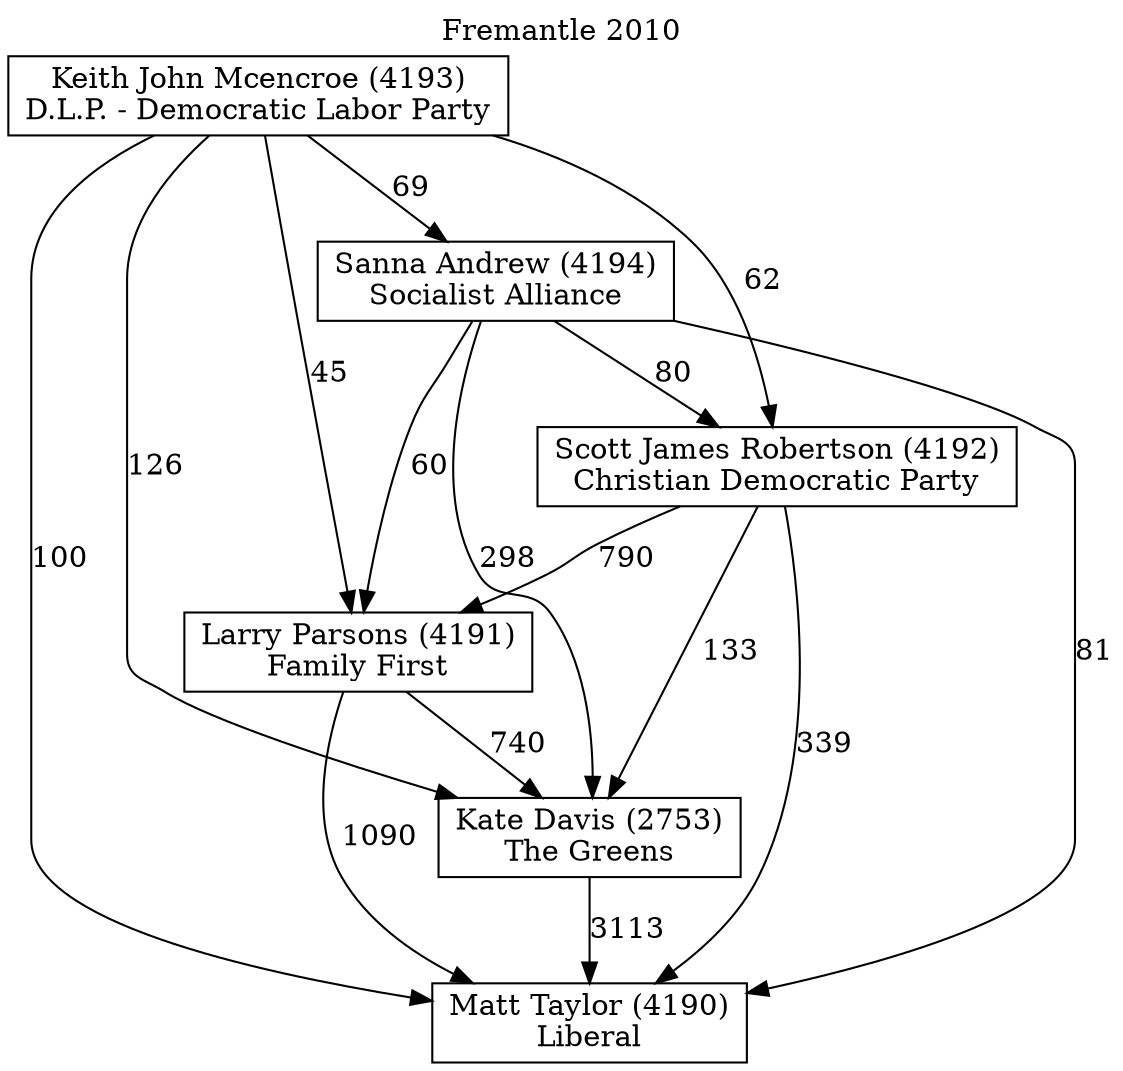 // House preference flow
digraph "Matt Taylor (4190)_Fremantle_2010" {
	graph [label="Fremantle 2010" labelloc=t mclimit=2]
	node [shape=box]
	"Matt Taylor (4190)" [label="Matt Taylor (4190)
Liberal"]
	"Kate Davis (2753)" [label="Kate Davis (2753)
The Greens"]
	"Larry Parsons (4191)" [label="Larry Parsons (4191)
Family First"]
	"Scott James Robertson (4192)" [label="Scott James Robertson (4192)
Christian Democratic Party"]
	"Sanna Andrew (4194)" [label="Sanna Andrew (4194)
Socialist Alliance"]
	"Keith John Mcencroe (4193)" [label="Keith John Mcencroe (4193)
D.L.P. - Democratic Labor Party"]
	"Kate Davis (2753)" -> "Matt Taylor (4190)" [label=3113]
	"Larry Parsons (4191)" -> "Kate Davis (2753)" [label=740]
	"Scott James Robertson (4192)" -> "Larry Parsons (4191)" [label=790]
	"Sanna Andrew (4194)" -> "Scott James Robertson (4192)" [label=80]
	"Keith John Mcencroe (4193)" -> "Sanna Andrew (4194)" [label=69]
	"Larry Parsons (4191)" -> "Matt Taylor (4190)" [label=1090]
	"Scott James Robertson (4192)" -> "Matt Taylor (4190)" [label=339]
	"Sanna Andrew (4194)" -> "Matt Taylor (4190)" [label=81]
	"Keith John Mcencroe (4193)" -> "Matt Taylor (4190)" [label=100]
	"Keith John Mcencroe (4193)" -> "Scott James Robertson (4192)" [label=62]
	"Sanna Andrew (4194)" -> "Larry Parsons (4191)" [label=60]
	"Keith John Mcencroe (4193)" -> "Larry Parsons (4191)" [label=45]
	"Scott James Robertson (4192)" -> "Kate Davis (2753)" [label=133]
	"Sanna Andrew (4194)" -> "Kate Davis (2753)" [label=298]
	"Keith John Mcencroe (4193)" -> "Kate Davis (2753)" [label=126]
}
